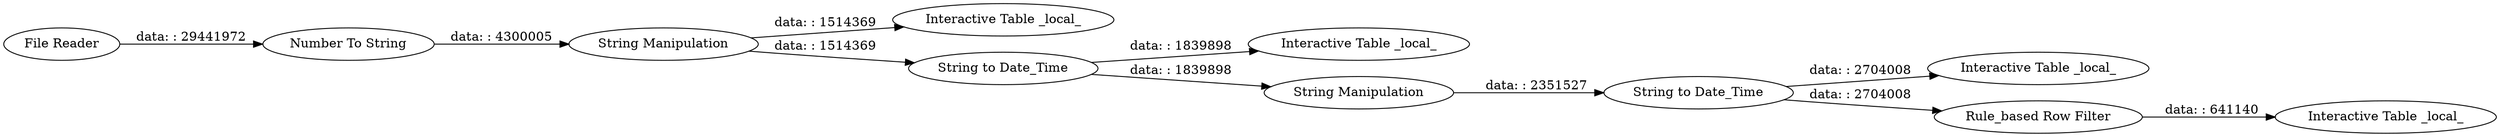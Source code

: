 digraph {
	"-2923077801506383176_19" [label="String to Date_Time"]
	"-2923077801506383176_23" [label="Interactive Table _local_"]
	"-2923077801506383176_21" [label="Interactive Table _local_"]
	"-2923077801506383176_1" [label="File Reader"]
	"-2923077801506383176_15" [label="String Manipulation"]
	"-2923077801506383176_18" [label="Interactive Table _local_"]
	"-2923077801506383176_14" [label="Interactive Table _local_"]
	"-2923077801506383176_16" [label="String to Date_Time"]
	"-2923077801506383176_22" [label="Rule_based Row Filter"]
	"-2923077801506383176_20" [label="String Manipulation"]
	"-2923077801506383176_17" [label="Number To String"]
	"-2923077801506383176_19" -> "-2923077801506383176_22" [label="data: : 2704008"]
	"-2923077801506383176_20" -> "-2923077801506383176_19" [label="data: : 2351527"]
	"-2923077801506383176_17" -> "-2923077801506383176_15" [label="data: : 4300005"]
	"-2923077801506383176_19" -> "-2923077801506383176_21" [label="data: : 2704008"]
	"-2923077801506383176_15" -> "-2923077801506383176_14" [label="data: : 1514369"]
	"-2923077801506383176_22" -> "-2923077801506383176_23" [label="data: : 641140"]
	"-2923077801506383176_1" -> "-2923077801506383176_17" [label="data: : 29441972"]
	"-2923077801506383176_16" -> "-2923077801506383176_18" [label="data: : 1839898"]
	"-2923077801506383176_16" -> "-2923077801506383176_20" [label="data: : 1839898"]
	"-2923077801506383176_15" -> "-2923077801506383176_16" [label="data: : 1514369"]
	rankdir=LR
}
